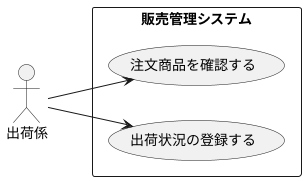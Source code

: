     /' デジタルカメラのシナリオ
盛岡商事では、新規に販売管理システムを導入します。
盛岡商事の田中さんと鈴木さんは販売部で商品の出荷を担当しています。
田中さんは注文商品をシステムで確認し、鈴木さんは商品の出荷状況をシステムに登録します。
     '/
@startuml 演習4
    left to right direction
    actor 出荷係
    rectangle 販売管理システム {
        usecase 注文商品を確認する
        usecase 出荷状況の登録する
    }
    出荷係 --> 注文商品を確認する
    出荷係 --> 出荷状況の登録する
@enduml